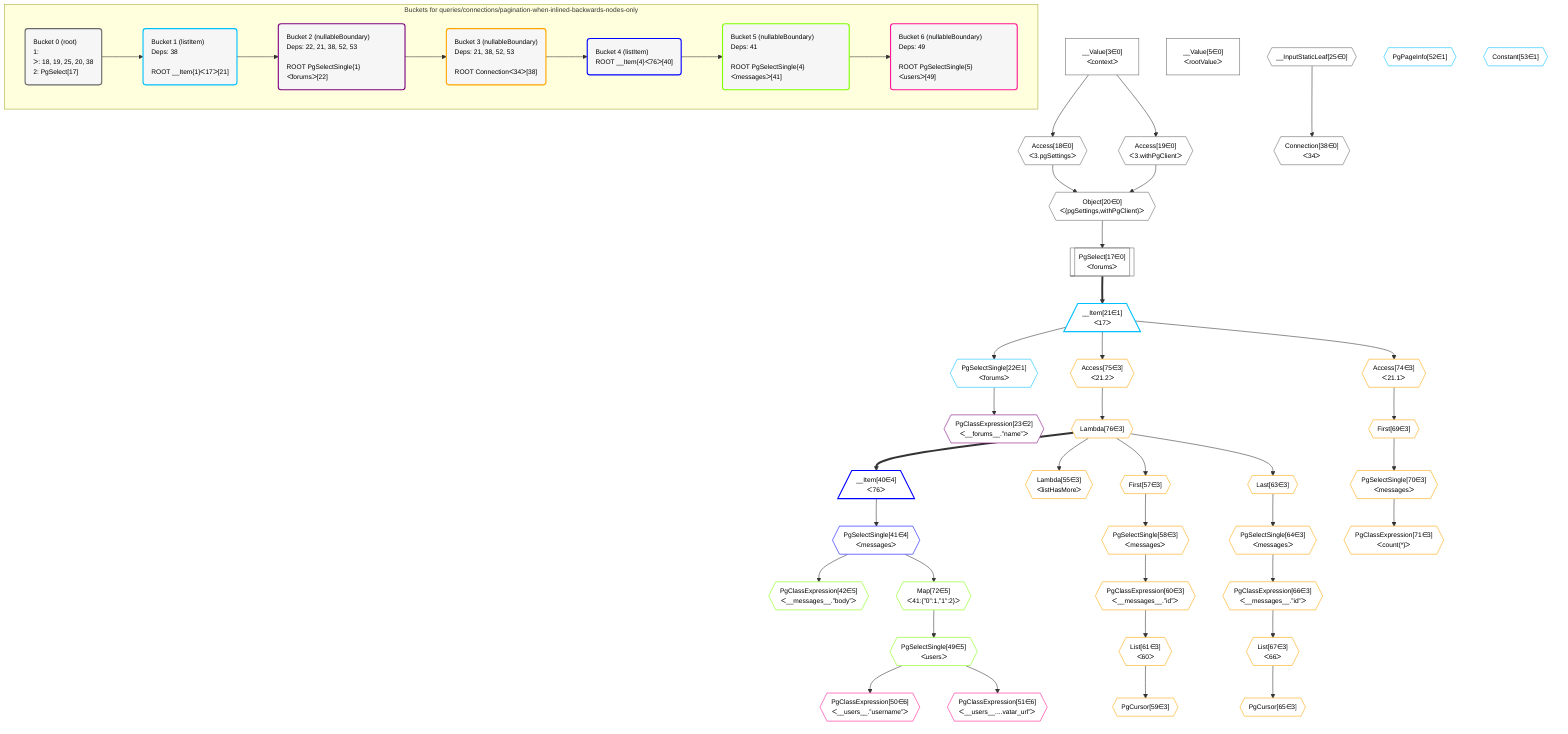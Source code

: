 %%{init: {'themeVariables': { 'fontSize': '12px'}}}%%
graph TD
    classDef path fill:#eee,stroke:#000,color:#000
    classDef plan fill:#fff,stroke-width:1px,color:#000
    classDef itemplan fill:#fff,stroke-width:2px,color:#000
    classDef unbatchedplan fill:#dff,stroke-width:1px,color:#000
    classDef sideeffectplan fill:#fcc,stroke-width:2px,color:#000
    classDef bucket fill:#f6f6f6,color:#000,stroke-width:2px,text-align:left


    %% define steps
    __Value3["__Value[3∈0]<br />ᐸcontextᐳ"]:::plan
    __Value5["__Value[5∈0]<br />ᐸrootValueᐳ"]:::plan
    Access18{{"Access[18∈0]<br />ᐸ3.pgSettingsᐳ"}}:::plan
    Access19{{"Access[19∈0]<br />ᐸ3.withPgClientᐳ"}}:::plan
    Object20{{"Object[20∈0]<br />ᐸ{pgSettings,withPgClient}ᐳ"}}:::plan
    PgSelect17[["PgSelect[17∈0]<br />ᐸforumsᐳ"]]:::plan
    __Item21[/"__Item[21∈1]<br />ᐸ17ᐳ"\]:::itemplan
    PgSelectSingle22{{"PgSelectSingle[22∈1]<br />ᐸforumsᐳ"}}:::plan
    PgClassExpression23{{"PgClassExpression[23∈2]<br />ᐸ__forums__.”name”ᐳ"}}:::plan
    __InputStaticLeaf25{{"__InputStaticLeaf[25∈0]"}}:::plan
    Connection38{{"Connection[38∈0]<br />ᐸ34ᐳ"}}:::plan
    Access75{{"Access[75∈3]<br />ᐸ21.2ᐳ"}}:::plan
    Lambda76{{"Lambda[76∈3]"}}:::plan
    __Item40[/"__Item[40∈4]<br />ᐸ76ᐳ"\]:::itemplan
    PgSelectSingle41{{"PgSelectSingle[41∈4]<br />ᐸmessagesᐳ"}}:::plan
    PgClassExpression42{{"PgClassExpression[42∈5]<br />ᐸ__messages__.”body”ᐳ"}}:::plan
    Map72{{"Map[72∈5]<br />ᐸ41:{”0”:1,”1”:2}ᐳ"}}:::plan
    PgSelectSingle49{{"PgSelectSingle[49∈5]<br />ᐸusersᐳ"}}:::plan
    PgClassExpression50{{"PgClassExpression[50∈6]<br />ᐸ__users__.”username”ᐳ"}}:::plan
    PgClassExpression51{{"PgClassExpression[51∈6]<br />ᐸ__users__....vatar_url”ᐳ"}}:::plan
    PgPageInfo52{{"PgPageInfo[52∈1]"}}:::plan
    Constant53{{"Constant[53∈1]"}}:::plan
    Lambda55{{"Lambda[55∈3]<br />ᐸlistHasMoreᐳ"}}:::plan
    First57{{"First[57∈3]"}}:::plan
    PgSelectSingle58{{"PgSelectSingle[58∈3]<br />ᐸmessagesᐳ"}}:::plan
    PgClassExpression60{{"PgClassExpression[60∈3]<br />ᐸ__messages__.”id”ᐳ"}}:::plan
    List61{{"List[61∈3]<br />ᐸ60ᐳ"}}:::plan
    PgCursor59{{"PgCursor[59∈3]"}}:::plan
    Last63{{"Last[63∈3]"}}:::plan
    PgSelectSingle64{{"PgSelectSingle[64∈3]<br />ᐸmessagesᐳ"}}:::plan
    PgClassExpression66{{"PgClassExpression[66∈3]<br />ᐸ__messages__.”id”ᐳ"}}:::plan
    List67{{"List[67∈3]<br />ᐸ66ᐳ"}}:::plan
    PgCursor65{{"PgCursor[65∈3]"}}:::plan
    Access74{{"Access[74∈3]<br />ᐸ21.1ᐳ"}}:::plan
    First69{{"First[69∈3]"}}:::plan
    PgSelectSingle70{{"PgSelectSingle[70∈3]<br />ᐸmessagesᐳ"}}:::plan
    PgClassExpression71{{"PgClassExpression[71∈3]<br />ᐸcount(*)ᐳ"}}:::plan

    %% plan dependencies
    __Value3 --> Access18
    __Value3 --> Access19
    Access18 & Access19 --> Object20
    Object20 --> PgSelect17
    PgSelect17 ==> __Item21
    __Item21 --> PgSelectSingle22
    PgSelectSingle22 --> PgClassExpression23
    __InputStaticLeaf25 --> Connection38
    __Item21 --> Access75
    Access75 --> Lambda76
    Lambda76 ==> __Item40
    __Item40 --> PgSelectSingle41
    PgSelectSingle41 --> PgClassExpression42
    PgSelectSingle41 --> Map72
    Map72 --> PgSelectSingle49
    PgSelectSingle49 --> PgClassExpression50
    PgSelectSingle49 --> PgClassExpression51
    Lambda76 --> Lambda55
    Lambda76 --> First57
    First57 --> PgSelectSingle58
    PgSelectSingle58 --> PgClassExpression60
    PgClassExpression60 --> List61
    List61 --> PgCursor59
    Lambda76 --> Last63
    Last63 --> PgSelectSingle64
    PgSelectSingle64 --> PgClassExpression66
    PgClassExpression66 --> List67
    List67 --> PgCursor65
    __Item21 --> Access74
    Access74 --> First69
    First69 --> PgSelectSingle70
    PgSelectSingle70 --> PgClassExpression71

    subgraph "Buckets for queries/connections/pagination-when-inlined-backwards-nodes-only"
    Bucket0("Bucket 0 (root)<br />1: <br />ᐳ: 18, 19, 25, 20, 38<br />2: PgSelect[17]"):::bucket
    classDef bucket0 stroke:#696969
    class Bucket0,__Value3,__Value5,PgSelect17,Access18,Access19,Object20,__InputStaticLeaf25,Connection38 bucket0
    Bucket1("Bucket 1 (listItem)<br />Deps: 38<br /><br />ROOT __Item{1}ᐸ17ᐳ[21]"):::bucket
    classDef bucket1 stroke:#00bfff
    class Bucket1,__Item21,PgSelectSingle22,PgPageInfo52,Constant53 bucket1
    Bucket2("Bucket 2 (nullableBoundary)<br />Deps: 22, 21, 38, 52, 53<br /><br />ROOT PgSelectSingle{1}ᐸforumsᐳ[22]"):::bucket
    classDef bucket2 stroke:#7f007f
    class Bucket2,PgClassExpression23 bucket2
    Bucket3("Bucket 3 (nullableBoundary)<br />Deps: 21, 38, 52, 53<br /><br />ROOT Connectionᐸ34ᐳ[38]"):::bucket
    classDef bucket3 stroke:#ffa500
    class Bucket3,Lambda55,First57,PgSelectSingle58,PgCursor59,PgClassExpression60,List61,Last63,PgSelectSingle64,PgCursor65,PgClassExpression66,List67,First69,PgSelectSingle70,PgClassExpression71,Access74,Access75,Lambda76 bucket3
    Bucket4("Bucket 4 (listItem)<br />ROOT __Item{4}ᐸ76ᐳ[40]"):::bucket
    classDef bucket4 stroke:#0000ff
    class Bucket4,__Item40,PgSelectSingle41 bucket4
    Bucket5("Bucket 5 (nullableBoundary)<br />Deps: 41<br /><br />ROOT PgSelectSingle{4}ᐸmessagesᐳ[41]"):::bucket
    classDef bucket5 stroke:#7fff00
    class Bucket5,PgClassExpression42,PgSelectSingle49,Map72 bucket5
    Bucket6("Bucket 6 (nullableBoundary)<br />Deps: 49<br /><br />ROOT PgSelectSingle{5}ᐸusersᐳ[49]"):::bucket
    classDef bucket6 stroke:#ff1493
    class Bucket6,PgClassExpression50,PgClassExpression51 bucket6
    Bucket0 --> Bucket1
    Bucket1 --> Bucket2
    Bucket2 --> Bucket3
    Bucket3 --> Bucket4
    Bucket4 --> Bucket5
    Bucket5 --> Bucket6
    end